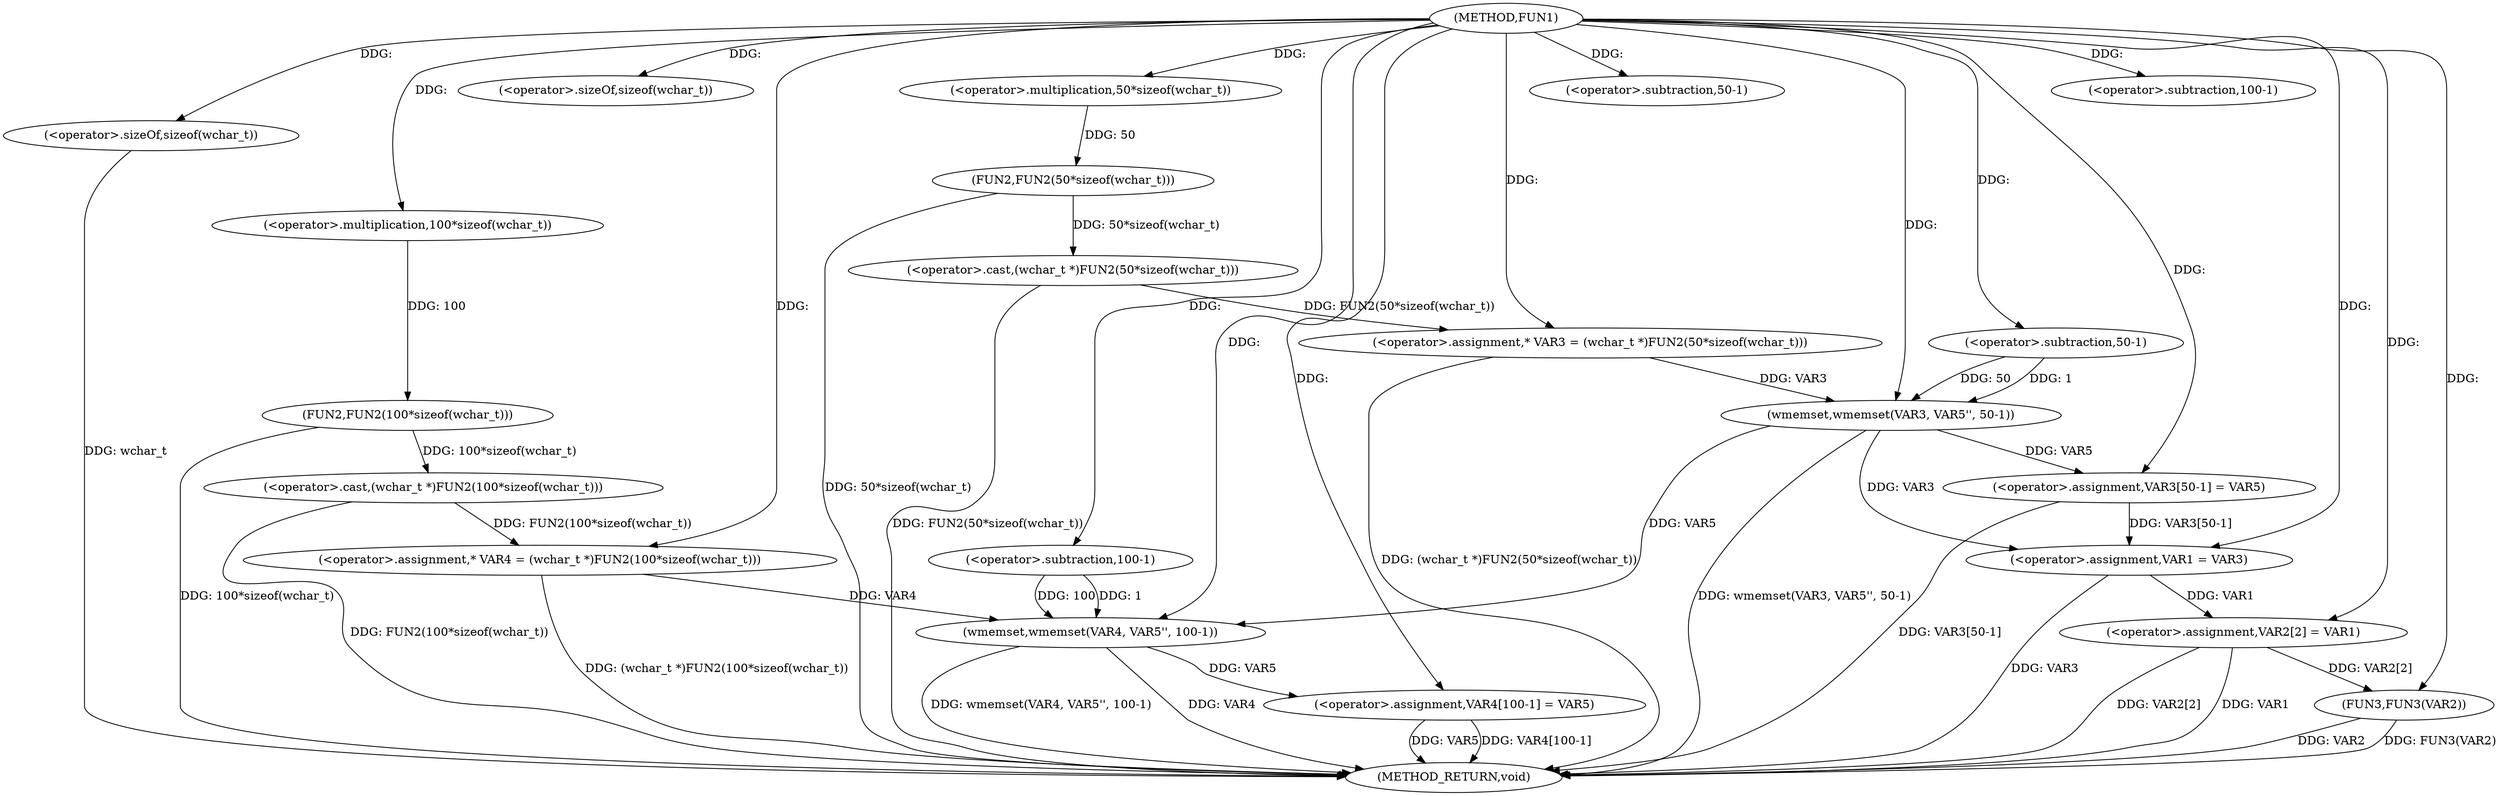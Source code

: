 digraph FUN1 {  
"1000100" [label = "(METHOD,FUN1)" ]
"1000160" [label = "(METHOD_RETURN,void)" ]
"1000105" [label = "(<operator>.assignment,* VAR3 = (wchar_t *)FUN2(50*sizeof(wchar_t)))" ]
"1000107" [label = "(<operator>.cast,(wchar_t *)FUN2(50*sizeof(wchar_t)))" ]
"1000109" [label = "(FUN2,FUN2(50*sizeof(wchar_t)))" ]
"1000110" [label = "(<operator>.multiplication,50*sizeof(wchar_t))" ]
"1000112" [label = "(<operator>.sizeOf,sizeof(wchar_t))" ]
"1000115" [label = "(<operator>.assignment,* VAR4 = (wchar_t *)FUN2(100*sizeof(wchar_t)))" ]
"1000117" [label = "(<operator>.cast,(wchar_t *)FUN2(100*sizeof(wchar_t)))" ]
"1000119" [label = "(FUN2,FUN2(100*sizeof(wchar_t)))" ]
"1000120" [label = "(<operator>.multiplication,100*sizeof(wchar_t))" ]
"1000122" [label = "(<operator>.sizeOf,sizeof(wchar_t))" ]
"1000124" [label = "(wmemset,wmemset(VAR3, VAR5'', 50-1))" ]
"1000127" [label = "(<operator>.subtraction,50-1)" ]
"1000130" [label = "(<operator>.assignment,VAR3[50-1] = VAR5)" ]
"1000133" [label = "(<operator>.subtraction,50-1)" ]
"1000137" [label = "(wmemset,wmemset(VAR4, VAR5'', 100-1))" ]
"1000140" [label = "(<operator>.subtraction,100-1)" ]
"1000143" [label = "(<operator>.assignment,VAR4[100-1] = VAR5)" ]
"1000146" [label = "(<operator>.subtraction,100-1)" ]
"1000150" [label = "(<operator>.assignment,VAR1 = VAR3)" ]
"1000153" [label = "(<operator>.assignment,VAR2[2] = VAR1)" ]
"1000158" [label = "(FUN3,FUN3(VAR2))" ]
  "1000105" -> "1000160"  [ label = "DDG: (wchar_t *)FUN2(50*sizeof(wchar_t))"] 
  "1000153" -> "1000160"  [ label = "DDG: VAR1"] 
  "1000122" -> "1000160"  [ label = "DDG: wchar_t"] 
  "1000150" -> "1000160"  [ label = "DDG: VAR3"] 
  "1000143" -> "1000160"  [ label = "DDG: VAR5"] 
  "1000153" -> "1000160"  [ label = "DDG: VAR2[2]"] 
  "1000137" -> "1000160"  [ label = "DDG: VAR4"] 
  "1000117" -> "1000160"  [ label = "DDG: FUN2(100*sizeof(wchar_t))"] 
  "1000158" -> "1000160"  [ label = "DDG: VAR2"] 
  "1000115" -> "1000160"  [ label = "DDG: (wchar_t *)FUN2(100*sizeof(wchar_t))"] 
  "1000158" -> "1000160"  [ label = "DDG: FUN3(VAR2)"] 
  "1000143" -> "1000160"  [ label = "DDG: VAR4[100-1]"] 
  "1000109" -> "1000160"  [ label = "DDG: 50*sizeof(wchar_t)"] 
  "1000119" -> "1000160"  [ label = "DDG: 100*sizeof(wchar_t)"] 
  "1000137" -> "1000160"  [ label = "DDG: wmemset(VAR4, VAR5'', 100-1)"] 
  "1000107" -> "1000160"  [ label = "DDG: FUN2(50*sizeof(wchar_t))"] 
  "1000130" -> "1000160"  [ label = "DDG: VAR3[50-1]"] 
  "1000124" -> "1000160"  [ label = "DDG: wmemset(VAR3, VAR5'', 50-1)"] 
  "1000107" -> "1000105"  [ label = "DDG: FUN2(50*sizeof(wchar_t))"] 
  "1000100" -> "1000105"  [ label = "DDG: "] 
  "1000109" -> "1000107"  [ label = "DDG: 50*sizeof(wchar_t)"] 
  "1000110" -> "1000109"  [ label = "DDG: 50"] 
  "1000100" -> "1000110"  [ label = "DDG: "] 
  "1000100" -> "1000112"  [ label = "DDG: "] 
  "1000117" -> "1000115"  [ label = "DDG: FUN2(100*sizeof(wchar_t))"] 
  "1000100" -> "1000115"  [ label = "DDG: "] 
  "1000119" -> "1000117"  [ label = "DDG: 100*sizeof(wchar_t)"] 
  "1000120" -> "1000119"  [ label = "DDG: 100"] 
  "1000100" -> "1000120"  [ label = "DDG: "] 
  "1000100" -> "1000122"  [ label = "DDG: "] 
  "1000105" -> "1000124"  [ label = "DDG: VAR3"] 
  "1000100" -> "1000124"  [ label = "DDG: "] 
  "1000127" -> "1000124"  [ label = "DDG: 50"] 
  "1000127" -> "1000124"  [ label = "DDG: 1"] 
  "1000100" -> "1000127"  [ label = "DDG: "] 
  "1000124" -> "1000130"  [ label = "DDG: VAR5"] 
  "1000100" -> "1000130"  [ label = "DDG: "] 
  "1000100" -> "1000133"  [ label = "DDG: "] 
  "1000115" -> "1000137"  [ label = "DDG: VAR4"] 
  "1000100" -> "1000137"  [ label = "DDG: "] 
  "1000124" -> "1000137"  [ label = "DDG: VAR5"] 
  "1000140" -> "1000137"  [ label = "DDG: 100"] 
  "1000140" -> "1000137"  [ label = "DDG: 1"] 
  "1000100" -> "1000140"  [ label = "DDG: "] 
  "1000137" -> "1000143"  [ label = "DDG: VAR5"] 
  "1000100" -> "1000143"  [ label = "DDG: "] 
  "1000100" -> "1000146"  [ label = "DDG: "] 
  "1000124" -> "1000150"  [ label = "DDG: VAR3"] 
  "1000130" -> "1000150"  [ label = "DDG: VAR3[50-1]"] 
  "1000100" -> "1000150"  [ label = "DDG: "] 
  "1000150" -> "1000153"  [ label = "DDG: VAR1"] 
  "1000100" -> "1000153"  [ label = "DDG: "] 
  "1000153" -> "1000158"  [ label = "DDG: VAR2[2]"] 
  "1000100" -> "1000158"  [ label = "DDG: "] 
}
